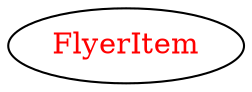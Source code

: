 digraph dependencyGraph {
 concentrate=true;
 ranksep="2.0";
 rankdir="LR"; 
 splines="ortho";
"FlyerItem" [fontcolor="red"];
}